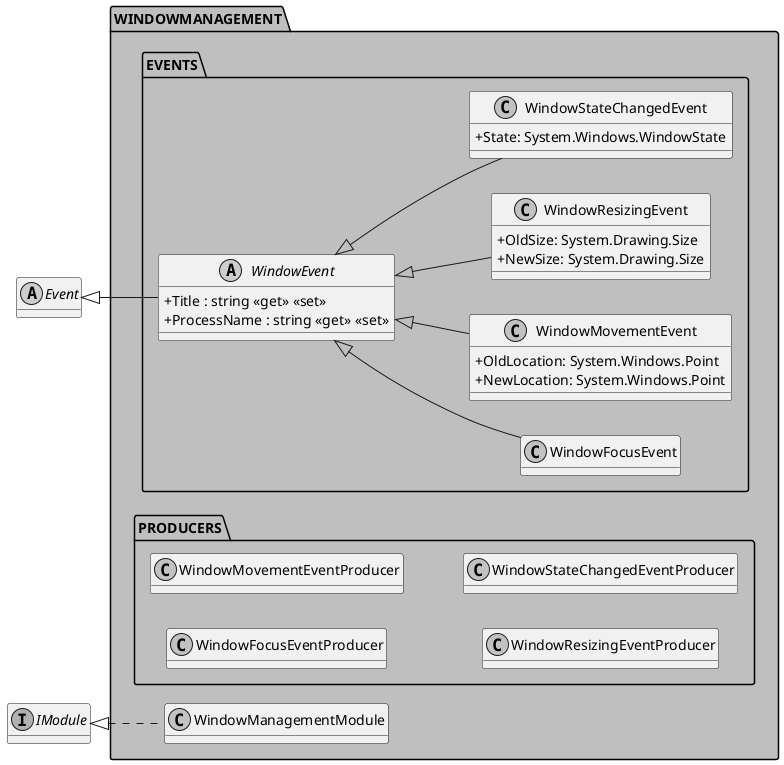 @startuml MODULES_WINDOWMANAGEMENT
skinparam monochrome true
'skinparam linetype ortho
skinparam classAttributeIconSize 0

left to right direction
hide empty fields
!startsub default
package "WINDOWMANAGEMENT" #BFBFBF {
    class WindowManagementModule 

    package "EVENTS" {
        abstract class WindowEvent {
            + Title : string <<get>> <<set>>
            + ProcessName : string <<get>> <<set>>
        }
        
        class WindowFocusEvent

        class WindowMovementEvent {
            + OldLocation: System.Windows.Point 
            + NewLocation: System.Windows.Point
        }

        class WindowResizingEvent {
            + OldSize: System.Drawing.Size
            + NewSize: System.Drawing.Size
        }

        class WindowStateChangedEvent {
            + State: System.Windows.WindowState
        }
    }
    package "PRODUCERS" {
        class WindowFocusEventProducer
        class WindowMovementEventProducer
        class WindowResizingEventProducer
        class WindowStateChangedEventProducer
    }
}
abstract class Event
interface IModule
' WindowManagement
Event <|-- WindowEvent
IModule <|.. WindowManagementModule
WindowEvent <|-- WindowFocusEvent
WindowEvent <|-- WindowMovementEvent
WindowEvent <|-- WindowResizingEvent
WindowEvent <|-- WindowStateChangedEvent
!endsub
@enduml
